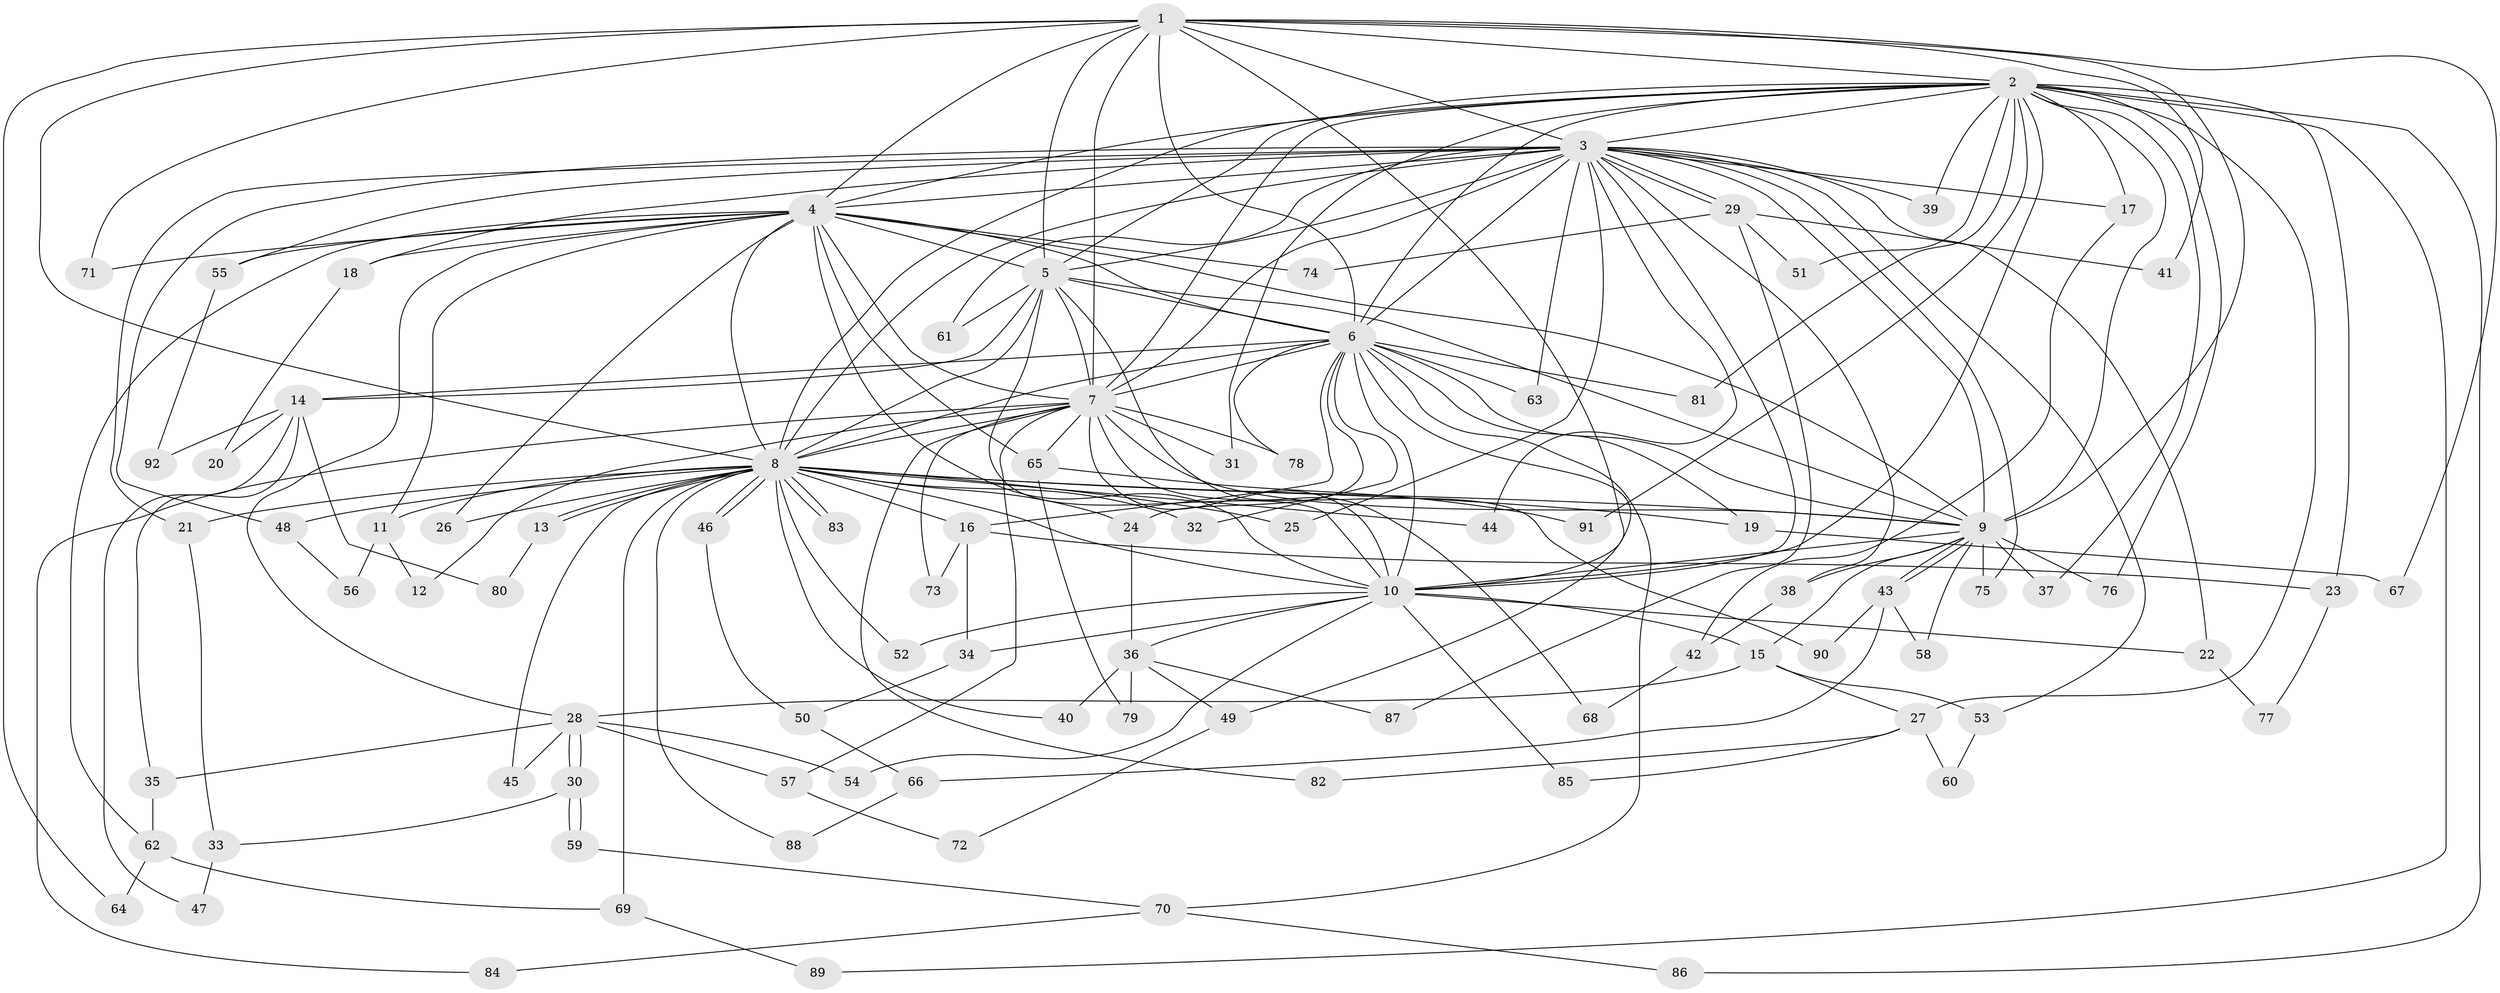 // coarse degree distribution, {12: 0.014084507042253521, 21: 0.014084507042253521, 22: 0.014084507042253521, 30: 0.014084507042253521, 11: 0.014084507042253521, 17: 0.028169014084507043, 16: 0.014084507042253521, 15: 0.014084507042253521, 3: 0.19718309859154928, 2: 0.5070422535211268, 8: 0.028169014084507043, 5: 0.04225352112676056, 1: 0.028169014084507043, 6: 0.04225352112676056, 4: 0.028169014084507043}
// Generated by graph-tools (version 1.1) at 2025/41/03/06/25 10:41:42]
// undirected, 92 vertices, 209 edges
graph export_dot {
graph [start="1"]
  node [color=gray90,style=filled];
  1;
  2;
  3;
  4;
  5;
  6;
  7;
  8;
  9;
  10;
  11;
  12;
  13;
  14;
  15;
  16;
  17;
  18;
  19;
  20;
  21;
  22;
  23;
  24;
  25;
  26;
  27;
  28;
  29;
  30;
  31;
  32;
  33;
  34;
  35;
  36;
  37;
  38;
  39;
  40;
  41;
  42;
  43;
  44;
  45;
  46;
  47;
  48;
  49;
  50;
  51;
  52;
  53;
  54;
  55;
  56;
  57;
  58;
  59;
  60;
  61;
  62;
  63;
  64;
  65;
  66;
  67;
  68;
  69;
  70;
  71;
  72;
  73;
  74;
  75;
  76;
  77;
  78;
  79;
  80;
  81;
  82;
  83;
  84;
  85;
  86;
  87;
  88;
  89;
  90;
  91;
  92;
  1 -- 2;
  1 -- 3;
  1 -- 4;
  1 -- 5;
  1 -- 6;
  1 -- 7;
  1 -- 8;
  1 -- 9;
  1 -- 10;
  1 -- 41;
  1 -- 64;
  1 -- 67;
  1 -- 71;
  2 -- 3;
  2 -- 4;
  2 -- 5;
  2 -- 6;
  2 -- 7;
  2 -- 8;
  2 -- 9;
  2 -- 10;
  2 -- 17;
  2 -- 23;
  2 -- 27;
  2 -- 31;
  2 -- 37;
  2 -- 39;
  2 -- 51;
  2 -- 76;
  2 -- 81;
  2 -- 86;
  2 -- 89;
  2 -- 91;
  3 -- 4;
  3 -- 5;
  3 -- 6;
  3 -- 7;
  3 -- 8;
  3 -- 9;
  3 -- 10;
  3 -- 17;
  3 -- 18;
  3 -- 21;
  3 -- 22;
  3 -- 25;
  3 -- 29;
  3 -- 29;
  3 -- 38;
  3 -- 39;
  3 -- 44;
  3 -- 48;
  3 -- 53;
  3 -- 55;
  3 -- 61;
  3 -- 63;
  3 -- 75;
  4 -- 5;
  4 -- 6;
  4 -- 7;
  4 -- 8;
  4 -- 9;
  4 -- 10;
  4 -- 11;
  4 -- 18;
  4 -- 26;
  4 -- 28;
  4 -- 55;
  4 -- 62;
  4 -- 65;
  4 -- 71;
  4 -- 74;
  5 -- 6;
  5 -- 7;
  5 -- 8;
  5 -- 9;
  5 -- 10;
  5 -- 14;
  5 -- 61;
  5 -- 68;
  6 -- 7;
  6 -- 8;
  6 -- 9;
  6 -- 10;
  6 -- 14;
  6 -- 16;
  6 -- 19;
  6 -- 24;
  6 -- 32;
  6 -- 49;
  6 -- 63;
  6 -- 70;
  6 -- 78;
  6 -- 81;
  7 -- 8;
  7 -- 9;
  7 -- 10;
  7 -- 12;
  7 -- 31;
  7 -- 57;
  7 -- 65;
  7 -- 73;
  7 -- 78;
  7 -- 82;
  7 -- 84;
  7 -- 90;
  8 -- 9;
  8 -- 10;
  8 -- 11;
  8 -- 13;
  8 -- 13;
  8 -- 16;
  8 -- 19;
  8 -- 21;
  8 -- 24;
  8 -- 25;
  8 -- 26;
  8 -- 32;
  8 -- 40;
  8 -- 44;
  8 -- 45;
  8 -- 46;
  8 -- 46;
  8 -- 48;
  8 -- 52;
  8 -- 69;
  8 -- 83;
  8 -- 83;
  8 -- 88;
  9 -- 10;
  9 -- 15;
  9 -- 37;
  9 -- 38;
  9 -- 43;
  9 -- 43;
  9 -- 58;
  9 -- 75;
  9 -- 76;
  10 -- 15;
  10 -- 22;
  10 -- 34;
  10 -- 36;
  10 -- 52;
  10 -- 54;
  10 -- 85;
  11 -- 12;
  11 -- 56;
  13 -- 80;
  14 -- 20;
  14 -- 35;
  14 -- 47;
  14 -- 80;
  14 -- 92;
  15 -- 27;
  15 -- 28;
  15 -- 53;
  16 -- 23;
  16 -- 34;
  16 -- 73;
  17 -- 42;
  18 -- 20;
  19 -- 67;
  21 -- 33;
  22 -- 77;
  23 -- 77;
  24 -- 36;
  27 -- 60;
  27 -- 82;
  27 -- 85;
  28 -- 30;
  28 -- 30;
  28 -- 35;
  28 -- 45;
  28 -- 54;
  28 -- 57;
  29 -- 41;
  29 -- 51;
  29 -- 74;
  29 -- 87;
  30 -- 33;
  30 -- 59;
  30 -- 59;
  33 -- 47;
  34 -- 50;
  35 -- 62;
  36 -- 40;
  36 -- 49;
  36 -- 79;
  36 -- 87;
  38 -- 42;
  42 -- 68;
  43 -- 58;
  43 -- 66;
  43 -- 90;
  46 -- 50;
  48 -- 56;
  49 -- 72;
  50 -- 66;
  53 -- 60;
  55 -- 92;
  57 -- 72;
  59 -- 70;
  62 -- 64;
  62 -- 69;
  65 -- 79;
  65 -- 91;
  66 -- 88;
  69 -- 89;
  70 -- 84;
  70 -- 86;
}
